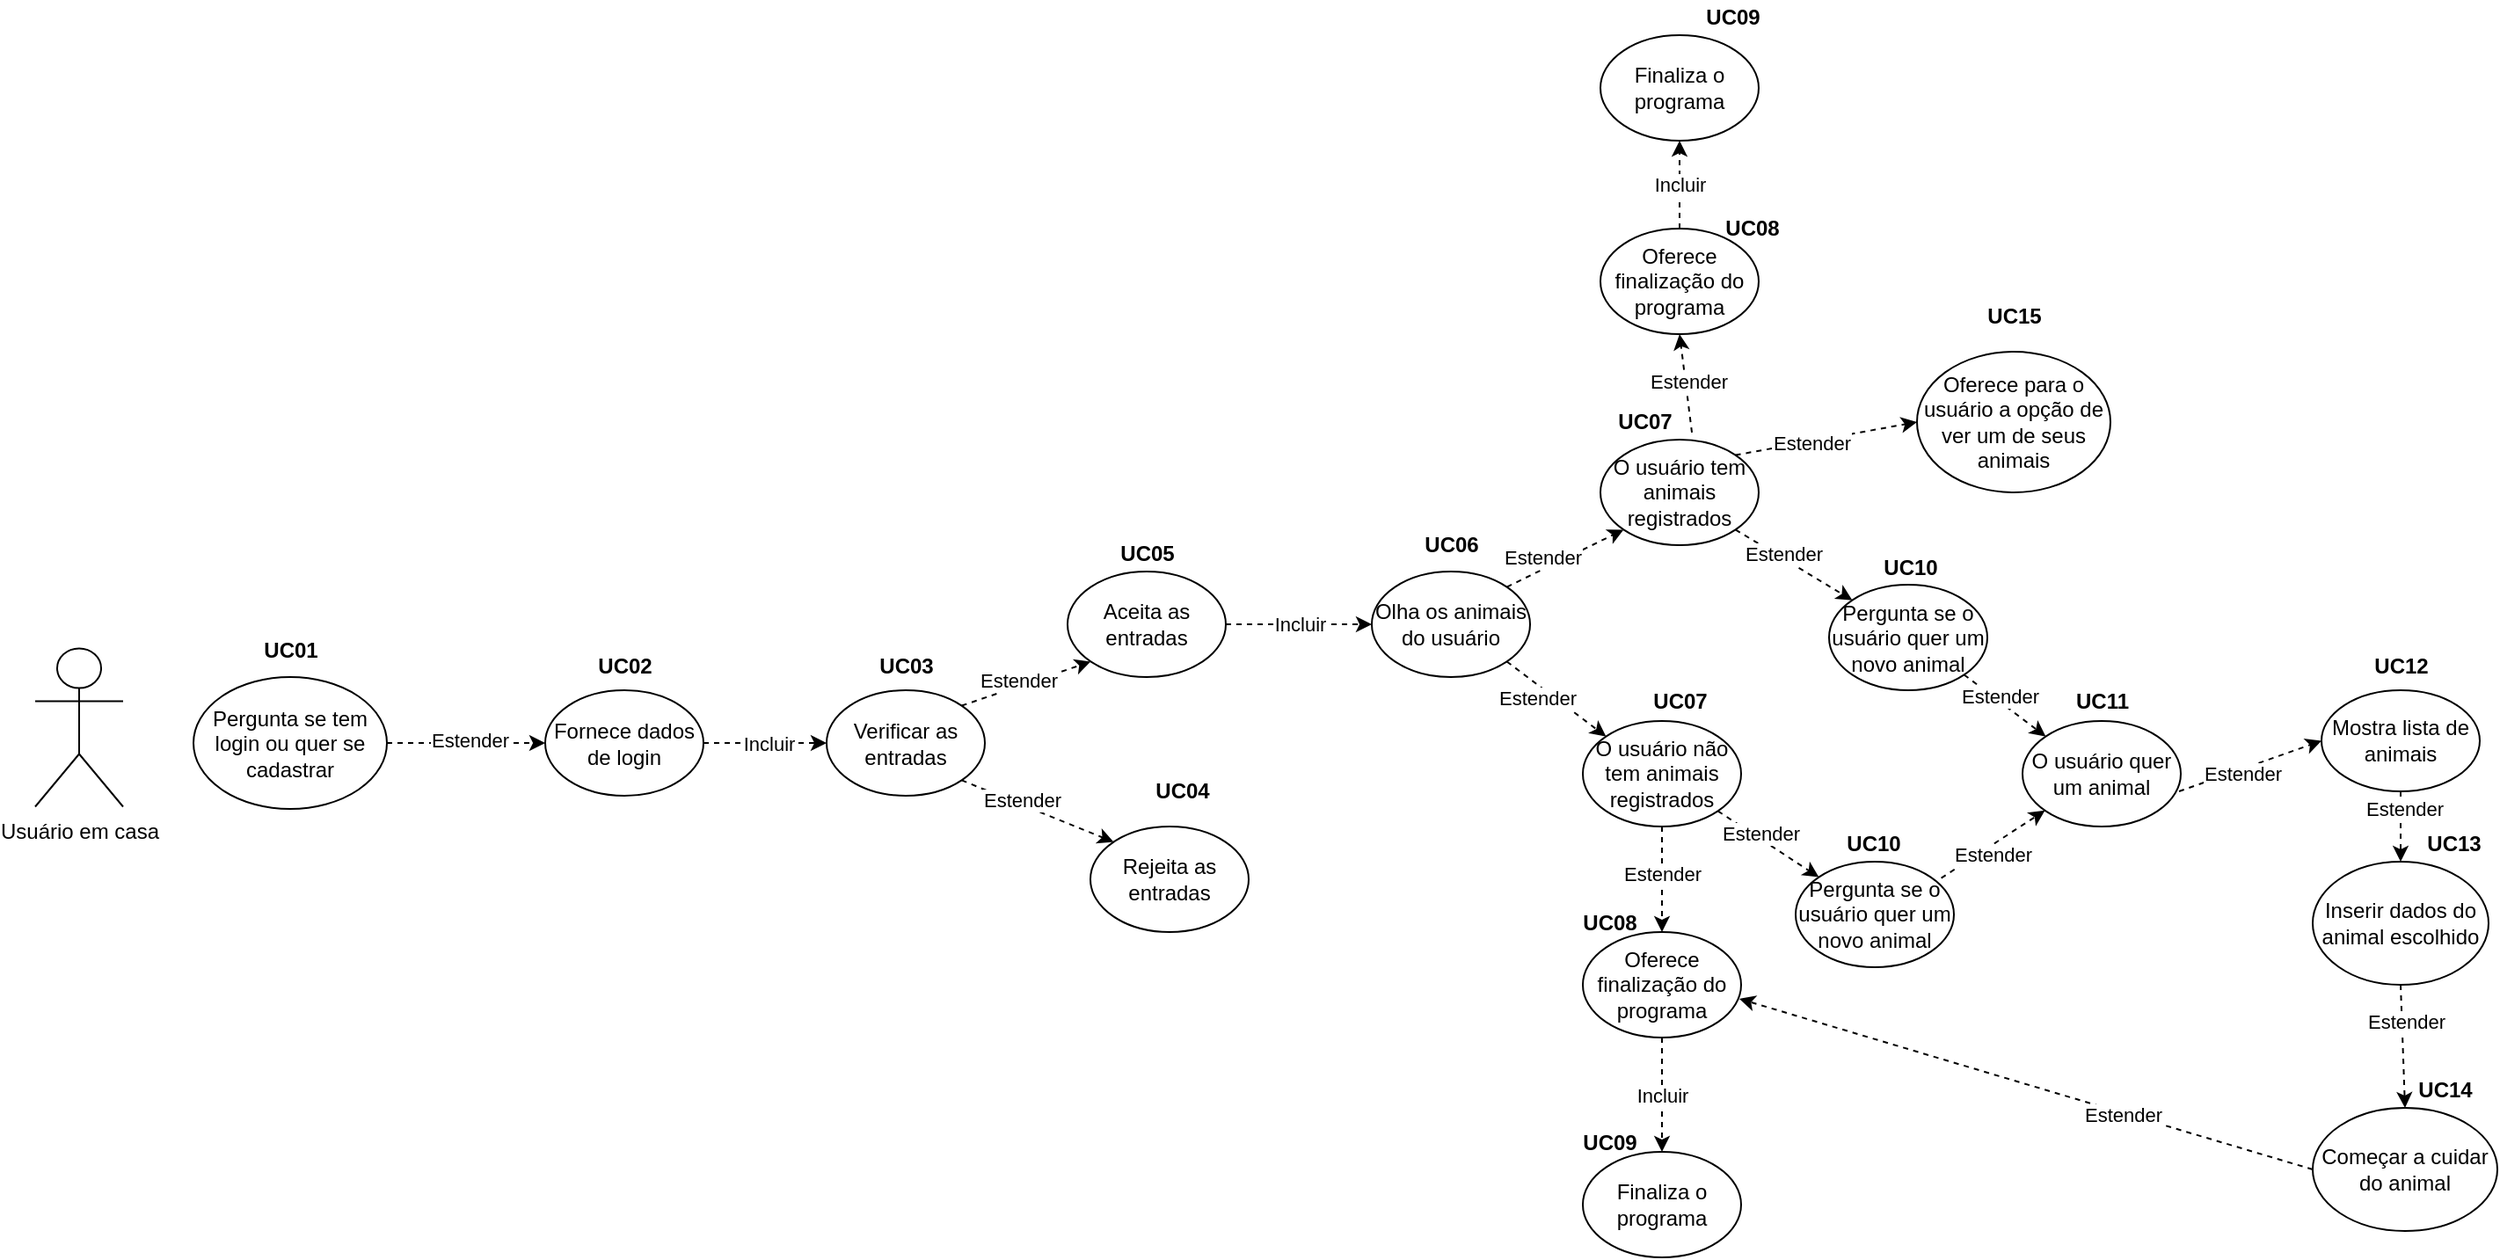 <mxfile version="13.1.3" type="device"><diagram id="l9C-NzqI8Kp0RIKj58uD" name="Page-1"><mxGraphModel dx="1583" dy="1860" grid="1" gridSize="10" guides="1" tooltips="1" connect="1" arrows="1" fold="1" page="1" pageScale="1" pageWidth="827" pageHeight="1169" math="0" shadow="0"><root><mxCell id="0"/><mxCell id="1" parent="0"/><mxCell id="mUuFl1E0QtlQLPMO5x0t-45" value="Usuário em casa" style="shape=umlActor;verticalLabelPosition=bottom;labelBackgroundColor=#ffffff;verticalAlign=top;html=1;" parent="1" vertex="1"><mxGeometry x="150" y="268.75" width="50" height="90" as="geometry"/></mxCell><mxCell id="mUuFl1E0QtlQLPMO5x0t-46" value="Fornece dados de login" style="ellipse;whiteSpace=wrap;html=1;" parent="1" vertex="1"><mxGeometry x="440" y="292.5" width="90" height="60" as="geometry"/></mxCell><mxCell id="mUuFl1E0QtlQLPMO5x0t-49" value="Verificar as entradas" style="ellipse;whiteSpace=wrap;html=1;" parent="1" vertex="1"><mxGeometry x="600" y="292.5" width="90" height="60" as="geometry"/></mxCell><mxCell id="mUuFl1E0QtlQLPMO5x0t-50" value="" style="endArrow=classic;html=1;entryX=0;entryY=0.5;entryDx=0;entryDy=0;dashed=1;exitX=1;exitY=0.5;exitDx=0;exitDy=0;" parent="1" source="mUuFl1E0QtlQLPMO5x0t-46" target="mUuFl1E0QtlQLPMO5x0t-49" edge="1"><mxGeometry width="50" height="50" relative="1" as="geometry"><mxPoint x="500" y="190" as="sourcePoint"/><mxPoint x="540" y="210" as="targetPoint"/><Array as="points"/></mxGeometry></mxCell><mxCell id="mUuFl1E0QtlQLPMO5x0t-51" value="Incluir" style="edgeLabel;html=1;align=center;verticalAlign=middle;resizable=0;points=[];" parent="mUuFl1E0QtlQLPMO5x0t-50" vertex="1" connectable="0"><mxGeometry x="-0.303" y="-4" relative="1" as="geometry"><mxPoint x="12.33" y="-4" as="offset"/></mxGeometry></mxCell><mxCell id="mUuFl1E0QtlQLPMO5x0t-62" value="Incluir" style="edgeStyle=orthogonalEdgeStyle;rounded=0;orthogonalLoop=1;jettySize=auto;html=1;entryX=0;entryY=0.5;entryDx=0;entryDy=0;dashed=1;" parent="1" source="mUuFl1E0QtlQLPMO5x0t-52" target="mUuFl1E0QtlQLPMO5x0t-61" edge="1"><mxGeometry relative="1" as="geometry"/></mxCell><mxCell id="mUuFl1E0QtlQLPMO5x0t-52" value="Aceita as entradas" style="ellipse;whiteSpace=wrap;html=1;" parent="1" vertex="1"><mxGeometry x="737" y="225" width="90" height="60" as="geometry"/></mxCell><mxCell id="mUuFl1E0QtlQLPMO5x0t-53" value="Rejeita as entradas" style="ellipse;whiteSpace=wrap;html=1;" parent="1" vertex="1"><mxGeometry x="750" y="370" width="90" height="60" as="geometry"/></mxCell><mxCell id="mUuFl1E0QtlQLPMO5x0t-54" value="" style="endArrow=classic;html=1;entryX=0;entryY=1;entryDx=0;entryDy=0;dashed=1;exitX=1;exitY=0;exitDx=0;exitDy=0;" parent="1" source="mUuFl1E0QtlQLPMO5x0t-49" target="mUuFl1E0QtlQLPMO5x0t-52" edge="1"><mxGeometry width="50" height="50" relative="1" as="geometry"><mxPoint x="584.0" y="240" as="sourcePoint"/><mxPoint x="674.0" y="240" as="targetPoint"/><Array as="points"/></mxGeometry></mxCell><mxCell id="mUuFl1E0QtlQLPMO5x0t-55" value="Estender" style="edgeLabel;html=1;align=center;verticalAlign=middle;resizable=0;points=[];" parent="mUuFl1E0QtlQLPMO5x0t-54" vertex="1" connectable="0"><mxGeometry x="-0.303" y="-4" relative="1" as="geometry"><mxPoint x="5.31" y="-9.49" as="offset"/></mxGeometry></mxCell><mxCell id="mUuFl1E0QtlQLPMO5x0t-56" value="" style="endArrow=classic;html=1;entryX=0;entryY=0;entryDx=0;entryDy=0;dashed=1;exitX=1;exitY=1;exitDx=0;exitDy=0;" parent="1" source="mUuFl1E0QtlQLPMO5x0t-49" target="mUuFl1E0QtlQLPMO5x0t-53" edge="1"><mxGeometry width="50" height="50" relative="1" as="geometry"><mxPoint x="716.82" y="308.787" as="sourcePoint"/><mxPoint x="790.0" y="250" as="targetPoint"/><Array as="points"/></mxGeometry></mxCell><mxCell id="mUuFl1E0QtlQLPMO5x0t-57" value="Estender" style="edgeLabel;html=1;align=center;verticalAlign=middle;resizable=0;points=[];" parent="mUuFl1E0QtlQLPMO5x0t-56" vertex="1" connectable="0"><mxGeometry x="-0.303" y="-4" relative="1" as="geometry"><mxPoint x="5.31" y="-5.01" as="offset"/></mxGeometry></mxCell><mxCell id="mUuFl1E0QtlQLPMO5x0t-59" value="" style="endArrow=classic;html=1;dashed=1;entryX=0;entryY=0;entryDx=0;entryDy=0;exitX=1;exitY=1;exitDx=0;exitDy=0;" parent="1" source="mUuFl1E0QtlQLPMO5x0t-69" target="mUuFl1E0QtlQLPMO5x0t-64" edge="1"><mxGeometry width="50" height="50" relative="1" as="geometry"><mxPoint x="1133" y="340" as="sourcePoint"/><mxPoint x="1090" y="380" as="targetPoint"/><Array as="points"/></mxGeometry></mxCell><mxCell id="mUuFl1E0QtlQLPMO5x0t-60" value="Estender" style="edgeLabel;html=1;align=center;verticalAlign=middle;resizable=0;points=[];" parent="mUuFl1E0QtlQLPMO5x0t-59" vertex="1" connectable="0"><mxGeometry x="-0.303" y="-4" relative="1" as="geometry"><mxPoint x="5.86" y="-4" as="offset"/></mxGeometry></mxCell><mxCell id="mUuFl1E0QtlQLPMO5x0t-61" value="Olha os animais do usuário" style="ellipse;whiteSpace=wrap;html=1;" parent="1" vertex="1"><mxGeometry x="910" y="225" width="90" height="60" as="geometry"/></mxCell><mxCell id="mUuFl1E0QtlQLPMO5x0t-64" value="Pergunta se o usuário quer um novo animal" style="ellipse;whiteSpace=wrap;html=1;" parent="1" vertex="1"><mxGeometry x="1151" y="390" width="90" height="60" as="geometry"/></mxCell><mxCell id="mUuFl1E0QtlQLPMO5x0t-66" value="O usuário tem animais registrados" style="ellipse;whiteSpace=wrap;html=1;" parent="1" vertex="1"><mxGeometry x="1040" y="150" width="90" height="60" as="geometry"/></mxCell><mxCell id="mUuFl1E0QtlQLPMO5x0t-67" value="" style="endArrow=classic;html=1;dashed=1;exitX=1;exitY=0;exitDx=0;exitDy=0;entryX=0;entryY=1;entryDx=0;entryDy=0;" parent="1" source="mUuFl1E0QtlQLPMO5x0t-61" target="mUuFl1E0QtlQLPMO5x0t-66" edge="1"><mxGeometry width="50" height="50" relative="1" as="geometry"><mxPoint x="1030" y="330" as="sourcePoint"/><mxPoint x="1100" y="330" as="targetPoint"/><Array as="points"/></mxGeometry></mxCell><mxCell id="mUuFl1E0QtlQLPMO5x0t-68" value="Estender" style="edgeLabel;html=1;align=center;verticalAlign=middle;resizable=0;points=[];" parent="mUuFl1E0QtlQLPMO5x0t-67" vertex="1" connectable="0"><mxGeometry x="-0.303" y="-4" relative="1" as="geometry"><mxPoint x="-5.49" y="-8.86" as="offset"/></mxGeometry></mxCell><mxCell id="mUuFl1E0QtlQLPMO5x0t-69" value="O usuário não tem animais registrados" style="ellipse;whiteSpace=wrap;html=1;" parent="1" vertex="1"><mxGeometry x="1030" y="310" width="90" height="60" as="geometry"/></mxCell><mxCell id="mUuFl1E0QtlQLPMO5x0t-70" value="" style="endArrow=classic;html=1;dashed=1;exitX=1;exitY=1;exitDx=0;exitDy=0;entryX=0;entryY=0;entryDx=0;entryDy=0;" parent="1" source="mUuFl1E0QtlQLPMO5x0t-61" target="mUuFl1E0QtlQLPMO5x0t-69" edge="1"><mxGeometry width="50" height="50" relative="1" as="geometry"><mxPoint x="1030" y="390" as="sourcePoint"/><mxPoint x="1100" y="390" as="targetPoint"/><Array as="points"/></mxGeometry></mxCell><mxCell id="mUuFl1E0QtlQLPMO5x0t-71" value="Estender" style="edgeLabel;html=1;align=center;verticalAlign=middle;resizable=0;points=[];" parent="mUuFl1E0QtlQLPMO5x0t-70" vertex="1" connectable="0"><mxGeometry x="-0.303" y="-4" relative="1" as="geometry"><mxPoint x="-0.42" y="2.67" as="offset"/></mxGeometry></mxCell><mxCell id="mUuFl1E0QtlQLPMO5x0t-72" value="Pergunta se o usuário quer um novo animal" style="ellipse;whiteSpace=wrap;html=1;" parent="1" vertex="1"><mxGeometry x="1170" y="232.5" width="90" height="60" as="geometry"/></mxCell><mxCell id="mUuFl1E0QtlQLPMO5x0t-74" value="" style="endArrow=classic;html=1;dashed=1;exitX=1;exitY=1;exitDx=0;exitDy=0;entryX=0;entryY=0;entryDx=0;entryDy=0;" parent="1" source="mUuFl1E0QtlQLPMO5x0t-66" target="mUuFl1E0QtlQLPMO5x0t-72" edge="1"><mxGeometry width="50" height="50" relative="1" as="geometry"><mxPoint x="1130" y="180.0" as="sourcePoint"/><mxPoint x="1203" y="199" as="targetPoint"/><Array as="points"/></mxGeometry></mxCell><mxCell id="mUuFl1E0QtlQLPMO5x0t-75" value="Estender" style="edgeLabel;html=1;align=center;verticalAlign=middle;resizable=0;points=[];" parent="mUuFl1E0QtlQLPMO5x0t-74" vertex="1" connectable="0"><mxGeometry x="-0.303" y="-4" relative="1" as="geometry"><mxPoint x="5.86" y="-4" as="offset"/></mxGeometry></mxCell><mxCell id="mUuFl1E0QtlQLPMO5x0t-76" value="Oferece para o usuário a opção de ver um de seus animais" style="ellipse;whiteSpace=wrap;html=1;" parent="1" vertex="1"><mxGeometry x="1220" y="100" width="110" height="80" as="geometry"/></mxCell><mxCell id="mUuFl1E0QtlQLPMO5x0t-77" value="" style="endArrow=classic;html=1;dashed=1;exitX=1;exitY=0;exitDx=0;exitDy=0;entryX=0;entryY=0.5;entryDx=0;entryDy=0;" parent="1" source="mUuFl1E0QtlQLPMO5x0t-66" target="mUuFl1E0QtlQLPMO5x0t-76" edge="1"><mxGeometry width="50" height="50" relative="1" as="geometry"><mxPoint x="1120.002" y="100.001" as="sourcePoint"/><mxPoint x="1178.793" y="99.138" as="targetPoint"/><Array as="points"/></mxGeometry></mxCell><mxCell id="mUuFl1E0QtlQLPMO5x0t-78" value="Estender" style="edgeLabel;html=1;align=center;verticalAlign=middle;resizable=0;points=[];" parent="mUuFl1E0QtlQLPMO5x0t-77" vertex="1" connectable="0"><mxGeometry x="-0.303" y="-4" relative="1" as="geometry"><mxPoint x="5.86" y="-4" as="offset"/></mxGeometry></mxCell><mxCell id="mUuFl1E0QtlQLPMO5x0t-79" value="O usuário quer um animal" style="ellipse;whiteSpace=wrap;html=1;" parent="1" vertex="1"><mxGeometry x="1280" y="310" width="90" height="60" as="geometry"/></mxCell><mxCell id="mUuFl1E0QtlQLPMO5x0t-80" value="" style="endArrow=classic;html=1;dashed=1;exitX=1;exitY=1;exitDx=0;exitDy=0;entryX=0;entryY=0;entryDx=0;entryDy=0;" parent="1" source="mUuFl1E0QtlQLPMO5x0t-72" target="mUuFl1E0QtlQLPMO5x0t-79" edge="1"><mxGeometry width="50" height="50" relative="1" as="geometry"><mxPoint x="1250.0" y="260" as="sourcePoint"/><mxPoint x="1320" y="279" as="targetPoint"/><Array as="points"/></mxGeometry></mxCell><mxCell id="mUuFl1E0QtlQLPMO5x0t-81" value="Estender" style="edgeLabel;html=1;align=center;verticalAlign=middle;resizable=0;points=[];" parent="mUuFl1E0QtlQLPMO5x0t-80" vertex="1" connectable="0"><mxGeometry x="-0.303" y="-4" relative="1" as="geometry"><mxPoint x="5.86" y="-4" as="offset"/></mxGeometry></mxCell><mxCell id="mUuFl1E0QtlQLPMO5x0t-82" value="" style="endArrow=classic;html=1;dashed=1;exitX=0.92;exitY=0.155;exitDx=0;exitDy=0;exitPerimeter=0;" parent="1" source="mUuFl1E0QtlQLPMO5x0t-64" target="mUuFl1E0QtlQLPMO5x0t-79" edge="1"><mxGeometry width="50" height="50" relative="1" as="geometry"><mxPoint x="1265" y="331.13" as="sourcePoint"/><mxPoint x="1315.058" y="369.999" as="targetPoint"/><Array as="points"/></mxGeometry></mxCell><mxCell id="mUuFl1E0QtlQLPMO5x0t-83" value="Estender" style="edgeLabel;html=1;align=center;verticalAlign=middle;resizable=0;points=[];" parent="mUuFl1E0QtlQLPMO5x0t-82" vertex="1" connectable="0"><mxGeometry x="-0.303" y="-4" relative="1" as="geometry"><mxPoint x="5.86" y="-4" as="offset"/></mxGeometry></mxCell><mxCell id="mUuFl1E0QtlQLPMO5x0t-84" value="Pergunta se tem login ou quer se cadastrar" style="ellipse;whiteSpace=wrap;html=1;" parent="1" vertex="1"><mxGeometry x="240" y="285" width="110" height="75" as="geometry"/></mxCell><mxCell id="mUuFl1E0QtlQLPMO5x0t-92" value="" style="endArrow=classic;html=1;dashed=1;exitX=0.578;exitY=-0.067;exitDx=0;exitDy=0;entryX=0.5;entryY=1;entryDx=0;entryDy=0;exitPerimeter=0;" parent="1" source="mUuFl1E0QtlQLPMO5x0t-66" target="mUuFl1E0QtlQLPMO5x0t-94" edge="1"><mxGeometry width="50" height="50" relative="1" as="geometry"><mxPoint x="985" y="45" as="sourcePoint"/><mxPoint x="985" as="targetPoint"/><Array as="points"/></mxGeometry></mxCell><mxCell id="mUuFl1E0QtlQLPMO5x0t-93" value="Estender" style="edgeLabel;html=1;align=center;verticalAlign=middle;resizable=0;points=[];" parent="mUuFl1E0QtlQLPMO5x0t-92" vertex="1" connectable="0"><mxGeometry x="-0.303" y="-4" relative="1" as="geometry"><mxPoint x="-4.0" y="-9" as="offset"/></mxGeometry></mxCell><mxCell id="mUuFl1E0QtlQLPMO5x0t-94" value="Oferece finalização do programa" style="ellipse;whiteSpace=wrap;html=1;" parent="1" vertex="1"><mxGeometry x="1040" y="30" width="90" height="60" as="geometry"/></mxCell><mxCell id="mUuFl1E0QtlQLPMO5x0t-101" value="Incluir" style="edgeStyle=orthogonalEdgeStyle;rounded=0;orthogonalLoop=1;jettySize=auto;html=1;entryX=0.5;entryY=0;entryDx=0;entryDy=0;dashed=1;" parent="1" source="mUuFl1E0QtlQLPMO5x0t-97" target="mUuFl1E0QtlQLPMO5x0t-100" edge="1"><mxGeometry relative="1" as="geometry"/></mxCell><mxCell id="mUuFl1E0QtlQLPMO5x0t-97" value="Oferece finalização do programa" style="ellipse;whiteSpace=wrap;html=1;" parent="1" vertex="1"><mxGeometry x="1030" y="430" width="90" height="60" as="geometry"/></mxCell><mxCell id="mUuFl1E0QtlQLPMO5x0t-98" value="" style="endArrow=classic;html=1;dashed=1;entryX=0.5;entryY=0;entryDx=0;entryDy=0;exitX=0.5;exitY=1;exitDx=0;exitDy=0;" parent="1" source="mUuFl1E0QtlQLPMO5x0t-69" target="mUuFl1E0QtlQLPMO5x0t-97" edge="1"><mxGeometry width="50" height="50" relative="1" as="geometry"><mxPoint x="1143" y="350" as="sourcePoint"/><mxPoint x="1193.18" y="388.787" as="targetPoint"/><Array as="points"/></mxGeometry></mxCell><mxCell id="mUuFl1E0QtlQLPMO5x0t-99" value="Estender" style="edgeLabel;html=1;align=center;verticalAlign=middle;resizable=0;points=[];" parent="mUuFl1E0QtlQLPMO5x0t-98" vertex="1" connectable="0"><mxGeometry x="-0.303" y="-4" relative="1" as="geometry"><mxPoint x="4" y="6" as="offset"/></mxGeometry></mxCell><mxCell id="mUuFl1E0QtlQLPMO5x0t-100" value="Finaliza o programa" style="ellipse;whiteSpace=wrap;html=1;" parent="1" vertex="1"><mxGeometry x="1030" y="555" width="90" height="60" as="geometry"/></mxCell><mxCell id="mUuFl1E0QtlQLPMO5x0t-102" value="Incluir" style="edgeStyle=orthogonalEdgeStyle;rounded=0;orthogonalLoop=1;jettySize=auto;html=1;entryX=0.5;entryY=1;entryDx=0;entryDy=0;dashed=1;exitX=0.5;exitY=0;exitDx=0;exitDy=0;" parent="1" source="mUuFl1E0QtlQLPMO5x0t-94" target="mUuFl1E0QtlQLPMO5x0t-103" edge="1"><mxGeometry relative="1" as="geometry"><mxPoint x="1215" y="-105" as="sourcePoint"/></mxGeometry></mxCell><mxCell id="mUuFl1E0QtlQLPMO5x0t-103" value="Finaliza o programa" style="ellipse;whiteSpace=wrap;html=1;" parent="1" vertex="1"><mxGeometry x="1040" y="-80" width="90" height="60" as="geometry"/></mxCell><mxCell id="2fh5PVG2WQSQr_S5HAZX-1" value="" style="endArrow=classic;html=1;entryX=0;entryY=0.5;entryDx=0;entryDy=0;dashed=1;exitX=1;exitY=0.5;exitDx=0;exitDy=0;" parent="1" source="mUuFl1E0QtlQLPMO5x0t-84" target="mUuFl1E0QtlQLPMO5x0t-46" edge="1"><mxGeometry width="50" height="50" relative="1" as="geometry"><mxPoint x="320" y="299" as="sourcePoint"/><mxPoint x="383.18" y="261.213" as="targetPoint"/><Array as="points"/></mxGeometry></mxCell><mxCell id="2fh5PVG2WQSQr_S5HAZX-2" value="Estender" style="edgeLabel;html=1;align=center;verticalAlign=middle;resizable=0;points=[];" parent="2fh5PVG2WQSQr_S5HAZX-1" vertex="1" connectable="0"><mxGeometry x="-0.303" y="-4" relative="1" as="geometry"><mxPoint x="14.91" y="-5.62" as="offset"/></mxGeometry></mxCell><mxCell id="2fh5PVG2WQSQr_S5HAZX-5" value="Mostra lista de animais" style="ellipse;whiteSpace=wrap;html=1;" parent="1" vertex="1"><mxGeometry x="1450" y="292.5" width="90" height="57.5" as="geometry"/></mxCell><mxCell id="2fh5PVG2WQSQr_S5HAZX-6" value="" style="endArrow=classic;html=1;dashed=1;exitX=0.989;exitY=0.667;exitDx=0;exitDy=0;exitPerimeter=0;entryX=0;entryY=0.5;entryDx=0;entryDy=0;" parent="1" source="mUuFl1E0QtlQLPMO5x0t-79" target="2fh5PVG2WQSQr_S5HAZX-5" edge="1"><mxGeometry width="50" height="50" relative="1" as="geometry"><mxPoint x="1262.8" y="399.3" as="sourcePoint"/><mxPoint x="1337.68" y="333.838" as="targetPoint"/><Array as="points"/></mxGeometry></mxCell><mxCell id="2fh5PVG2WQSQr_S5HAZX-7" value="Estender" style="edgeLabel;html=1;align=center;verticalAlign=middle;resizable=0;points=[];" parent="2fh5PVG2WQSQr_S5HAZX-6" vertex="1" connectable="0"><mxGeometry x="-0.303" y="-4" relative="1" as="geometry"><mxPoint x="5.86" y="-4" as="offset"/></mxGeometry></mxCell><mxCell id="2fh5PVG2WQSQr_S5HAZX-8" value="Inserir dados do animal escolhido" style="ellipse;whiteSpace=wrap;html=1;" parent="1" vertex="1"><mxGeometry x="1445" y="390" width="100" height="70" as="geometry"/></mxCell><mxCell id="2fh5PVG2WQSQr_S5HAZX-9" value="" style="endArrow=classic;html=1;dashed=1;exitX=0.5;exitY=1;exitDx=0;exitDy=0;entryX=0.5;entryY=0;entryDx=0;entryDy=0;" parent="1" source="2fh5PVG2WQSQr_S5HAZX-5" target="2fh5PVG2WQSQr_S5HAZX-8" edge="1"><mxGeometry width="50" height="50" relative="1" as="geometry"><mxPoint x="1409.01" y="320.02" as="sourcePoint"/><mxPoint x="1490" y="323.75" as="targetPoint"/><Array as="points"/></mxGeometry></mxCell><mxCell id="2fh5PVG2WQSQr_S5HAZX-10" value="Estender" style="edgeLabel;html=1;align=center;verticalAlign=middle;resizable=0;points=[];" parent="2fh5PVG2WQSQr_S5HAZX-9" vertex="1" connectable="0"><mxGeometry x="-0.303" y="-4" relative="1" as="geometry"><mxPoint x="5.86" y="-4" as="offset"/></mxGeometry></mxCell><mxCell id="2fh5PVG2WQSQr_S5HAZX-11" value="Começar a cuidar do animal" style="ellipse;whiteSpace=wrap;html=1;" parent="1" vertex="1"><mxGeometry x="1445" y="530" width="105" height="70" as="geometry"/></mxCell><mxCell id="2fh5PVG2WQSQr_S5HAZX-12" value="" style="endArrow=classic;html=1;dashed=1;exitX=0.5;exitY=1;exitDx=0;exitDy=0;entryX=0.5;entryY=0;entryDx=0;entryDy=0;" parent="1" source="2fh5PVG2WQSQr_S5HAZX-8" target="2fh5PVG2WQSQr_S5HAZX-11" edge="1"><mxGeometry width="50" height="50" relative="1" as="geometry"><mxPoint x="1580.99" y="333.007" as="sourcePoint"/><mxPoint x="1610" y="380" as="targetPoint"/><Array as="points"/></mxGeometry></mxCell><mxCell id="2fh5PVG2WQSQr_S5HAZX-13" value="Estender" style="edgeLabel;html=1;align=center;verticalAlign=middle;resizable=0;points=[];" parent="2fh5PVG2WQSQr_S5HAZX-12" vertex="1" connectable="0"><mxGeometry x="-0.303" y="-4" relative="1" as="geometry"><mxPoint x="5.86" y="-4" as="offset"/></mxGeometry></mxCell><mxCell id="2fh5PVG2WQSQr_S5HAZX-14" value="" style="endArrow=classic;html=1;dashed=1;entryX=0.989;entryY=0.633;entryDx=0;entryDy=0;entryPerimeter=0;exitX=0;exitY=0.5;exitDx=0;exitDy=0;" parent="1" source="2fh5PVG2WQSQr_S5HAZX-11" target="mUuFl1E0QtlQLPMO5x0t-97" edge="1"><mxGeometry width="50" height="50" relative="1" as="geometry"><mxPoint x="1340" y="550" as="sourcePoint"/><mxPoint x="1105" y="430" as="targetPoint"/><Array as="points"/></mxGeometry></mxCell><mxCell id="2fh5PVG2WQSQr_S5HAZX-15" value="Estender" style="edgeLabel;html=1;align=center;verticalAlign=middle;resizable=0;points=[];" parent="2fh5PVG2WQSQr_S5HAZX-14" vertex="1" connectable="0"><mxGeometry x="-0.303" y="-4" relative="1" as="geometry"><mxPoint x="4" y="6" as="offset"/></mxGeometry></mxCell><mxCell id="9hnCODhaG38jAy0Dfstp-1" value="&lt;b&gt;UC01&lt;/b&gt;" style="text;html=1;align=center;verticalAlign=middle;resizable=0;points=[];autosize=1;" vertex="1" parent="1"><mxGeometry x="270" y="260" width="50" height="20" as="geometry"/></mxCell><mxCell id="9hnCODhaG38jAy0Dfstp-2" value="&lt;b&gt;UC02&lt;/b&gt;" style="text;html=1;align=center;verticalAlign=middle;resizable=0;points=[];autosize=1;" vertex="1" parent="1"><mxGeometry x="460" y="268.75" width="50" height="20" as="geometry"/></mxCell><mxCell id="9hnCODhaG38jAy0Dfstp-3" value="&lt;b&gt;UC03&lt;/b&gt;" style="text;html=1;align=center;verticalAlign=middle;resizable=0;points=[];autosize=1;" vertex="1" parent="1"><mxGeometry x="620" y="268.75" width="50" height="20" as="geometry"/></mxCell><mxCell id="9hnCODhaG38jAy0Dfstp-4" value="&lt;b&gt;UC04&lt;/b&gt;" style="text;html=1;align=center;verticalAlign=middle;resizable=0;points=[];autosize=1;" vertex="1" parent="1"><mxGeometry x="777" y="340" width="50" height="20" as="geometry"/></mxCell><mxCell id="9hnCODhaG38jAy0Dfstp-5" value="&lt;b&gt;UC05&lt;/b&gt;" style="text;html=1;align=center;verticalAlign=middle;resizable=0;points=[];autosize=1;" vertex="1" parent="1"><mxGeometry x="757" y="205" width="50" height="20" as="geometry"/></mxCell><mxCell id="9hnCODhaG38jAy0Dfstp-6" value="&lt;b&gt;UC06&lt;/b&gt;" style="text;html=1;align=center;verticalAlign=middle;resizable=0;points=[];autosize=1;" vertex="1" parent="1"><mxGeometry x="930" y="200" width="50" height="20" as="geometry"/></mxCell><mxCell id="9hnCODhaG38jAy0Dfstp-9" value="&lt;b&gt;UC07&lt;/b&gt;" style="text;html=1;align=center;verticalAlign=middle;resizable=0;points=[];autosize=1;" vertex="1" parent="1"><mxGeometry x="1060" y="288.75" width="50" height="20" as="geometry"/></mxCell><mxCell id="9hnCODhaG38jAy0Dfstp-10" value="&lt;b&gt;UC07&lt;/b&gt;" style="text;html=1;align=center;verticalAlign=middle;resizable=0;points=[];autosize=1;" vertex="1" parent="1"><mxGeometry x="1040" y="130" width="50" height="20" as="geometry"/></mxCell><mxCell id="9hnCODhaG38jAy0Dfstp-11" value="&lt;b&gt;UC08&lt;/b&gt;" style="text;html=1;align=center;verticalAlign=middle;resizable=0;points=[];autosize=1;" vertex="1" parent="1"><mxGeometry x="1020" y="415" width="50" height="20" as="geometry"/></mxCell><mxCell id="9hnCODhaG38jAy0Dfstp-12" value="&lt;b&gt;UC09&lt;/b&gt;" style="text;html=1;align=center;verticalAlign=middle;resizable=0;points=[];autosize=1;" vertex="1" parent="1"><mxGeometry x="1020" y="540" width="50" height="20" as="geometry"/></mxCell><mxCell id="9hnCODhaG38jAy0Dfstp-13" value="&lt;b&gt;UC10&lt;/b&gt;" style="text;html=1;align=center;verticalAlign=middle;resizable=0;points=[];autosize=1;" vertex="1" parent="1"><mxGeometry x="1170" y="370" width="50" height="20" as="geometry"/></mxCell><mxCell id="9hnCODhaG38jAy0Dfstp-14" value="&lt;b&gt;UC10&lt;/b&gt;" style="text;html=1;align=center;verticalAlign=middle;resizable=0;points=[];autosize=1;" vertex="1" parent="1"><mxGeometry x="1191" y="212.5" width="50" height="20" as="geometry"/></mxCell><mxCell id="9hnCODhaG38jAy0Dfstp-15" value="&lt;b&gt;UC11&lt;/b&gt;" style="text;html=1;align=center;verticalAlign=middle;resizable=0;points=[];autosize=1;" vertex="1" parent="1"><mxGeometry x="1300" y="288.75" width="50" height="20" as="geometry"/></mxCell><mxCell id="9hnCODhaG38jAy0Dfstp-16" value="&lt;b&gt;UC12&lt;/b&gt;" style="text;html=1;align=center;verticalAlign=middle;resizable=0;points=[];autosize=1;" vertex="1" parent="1"><mxGeometry x="1470" y="268.75" width="50" height="20" as="geometry"/></mxCell><mxCell id="9hnCODhaG38jAy0Dfstp-17" value="&lt;b&gt;UC13&lt;/b&gt;" style="text;html=1;align=center;verticalAlign=middle;resizable=0;points=[];autosize=1;" vertex="1" parent="1"><mxGeometry x="1500" y="370" width="50" height="20" as="geometry"/></mxCell><mxCell id="9hnCODhaG38jAy0Dfstp-18" value="&lt;b&gt;UC14&lt;/b&gt;" style="text;html=1;align=center;verticalAlign=middle;resizable=0;points=[];autosize=1;" vertex="1" parent="1"><mxGeometry x="1495" y="510" width="50" height="20" as="geometry"/></mxCell><mxCell id="9hnCODhaG38jAy0Dfstp-19" value="&lt;b&gt;UC08&lt;/b&gt;" style="text;html=1;align=center;verticalAlign=middle;resizable=0;points=[];autosize=1;" vertex="1" parent="1"><mxGeometry x="1101" y="20" width="50" height="20" as="geometry"/></mxCell><mxCell id="9hnCODhaG38jAy0Dfstp-20" value="&lt;b&gt;UC09&lt;/b&gt;" style="text;html=1;align=center;verticalAlign=middle;resizable=0;points=[];autosize=1;" vertex="1" parent="1"><mxGeometry x="1090" y="-100" width="50" height="20" as="geometry"/></mxCell><mxCell id="9hnCODhaG38jAy0Dfstp-23" value="&lt;b&gt;UC15&lt;/b&gt;" style="text;html=1;align=center;verticalAlign=middle;resizable=0;points=[];autosize=1;" vertex="1" parent="1"><mxGeometry x="1250" y="70" width="50" height="20" as="geometry"/></mxCell></root></mxGraphModel></diagram></mxfile>